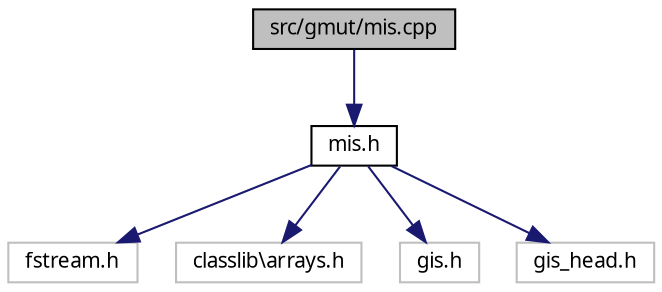 digraph "src/gmut/mis.cpp"
{
  edge [fontname="Sans",fontsize="10",labelfontname="Sans",labelfontsize="10"];
  node [fontname="Sans",fontsize="10",shape=record];
  Node0 [label="src/gmut/mis.cpp",height=0.2,width=0.4,color="black", fillcolor="grey75", style="filled", fontcolor="black"];
  Node0 -> Node1 [color="midnightblue",fontsize="10",style="solid",fontname="Sans"];
  Node1 [label="mis.h",height=0.2,width=0.4,color="black", fillcolor="white", style="filled",URL="$d2/d71/mis_8h.html"];
  Node1 -> Node2 [color="midnightblue",fontsize="10",style="solid",fontname="Sans"];
  Node2 [label="fstream.h",height=0.2,width=0.4,color="grey75", fillcolor="white", style="filled"];
  Node1 -> Node3 [color="midnightblue",fontsize="10",style="solid",fontname="Sans"];
  Node3 [label="classlib\\arrays.h",height=0.2,width=0.4,color="grey75", fillcolor="white", style="filled"];
  Node1 -> Node4 [color="midnightblue",fontsize="10",style="solid",fontname="Sans"];
  Node4 [label="gis.h",height=0.2,width=0.4,color="grey75", fillcolor="white", style="filled"];
  Node1 -> Node5 [color="midnightblue",fontsize="10",style="solid",fontname="Sans"];
  Node5 [label="gis_head.h",height=0.2,width=0.4,color="grey75", fillcolor="white", style="filled"];
}
